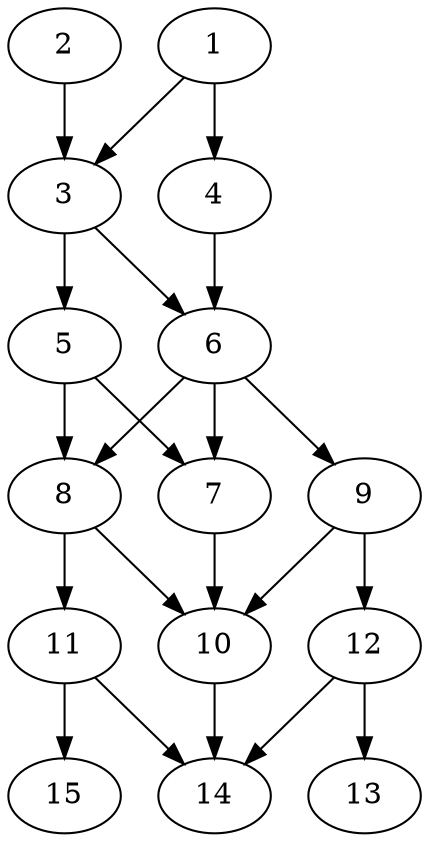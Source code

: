 // DAG automatically generated by daggen at Thu Oct  3 13:59:26 2019
// ./daggen --dot -n 15 --ccr 0.5 --fat 0.5 --regular 0.7 --density 0.9 --mindata 5242880 --maxdata 52428800 
digraph G {
  1 [size="62271488", alpha="0.01", expect_size="31135744"] 
  1 -> 3 [size ="31135744"]
  1 -> 4 [size ="31135744"]
  2 [size="69126144", alpha="0.02", expect_size="34563072"] 
  2 -> 3 [size ="34563072"]
  3 [size="43511808", alpha="0.07", expect_size="21755904"] 
  3 -> 5 [size ="21755904"]
  3 -> 6 [size ="21755904"]
  4 [size="20600832", alpha="0.10", expect_size="10300416"] 
  4 -> 6 [size ="10300416"]
  5 [size="60391424", alpha="0.17", expect_size="30195712"] 
  5 -> 7 [size ="30195712"]
  5 -> 8 [size ="30195712"]
  6 [size="102356992", alpha="0.02", expect_size="51178496"] 
  6 -> 7 [size ="51178496"]
  6 -> 8 [size ="51178496"]
  6 -> 9 [size ="51178496"]
  7 [size="51529728", alpha="0.20", expect_size="25764864"] 
  7 -> 10 [size ="25764864"]
  8 [size="95045632", alpha="0.00", expect_size="47522816"] 
  8 -> 10 [size ="47522816"]
  8 -> 11 [size ="47522816"]
  9 [size="83027968", alpha="0.07", expect_size="41513984"] 
  9 -> 10 [size ="41513984"]
  9 -> 12 [size ="41513984"]
  10 [size="29947904", alpha="0.06", expect_size="14973952"] 
  10 -> 14 [size ="14973952"]
  11 [size="22429696", alpha="0.11", expect_size="11214848"] 
  11 -> 14 [size ="11214848"]
  11 -> 15 [size ="11214848"]
  12 [size="24881152", alpha="0.00", expect_size="12440576"] 
  12 -> 13 [size ="12440576"]
  12 -> 14 [size ="12440576"]
  13 [size="35008512", alpha="0.06", expect_size="17504256"] 
  14 [size="67428352", alpha="0.05", expect_size="33714176"] 
  15 [size="19628032", alpha="0.04", expect_size="9814016"] 
}
